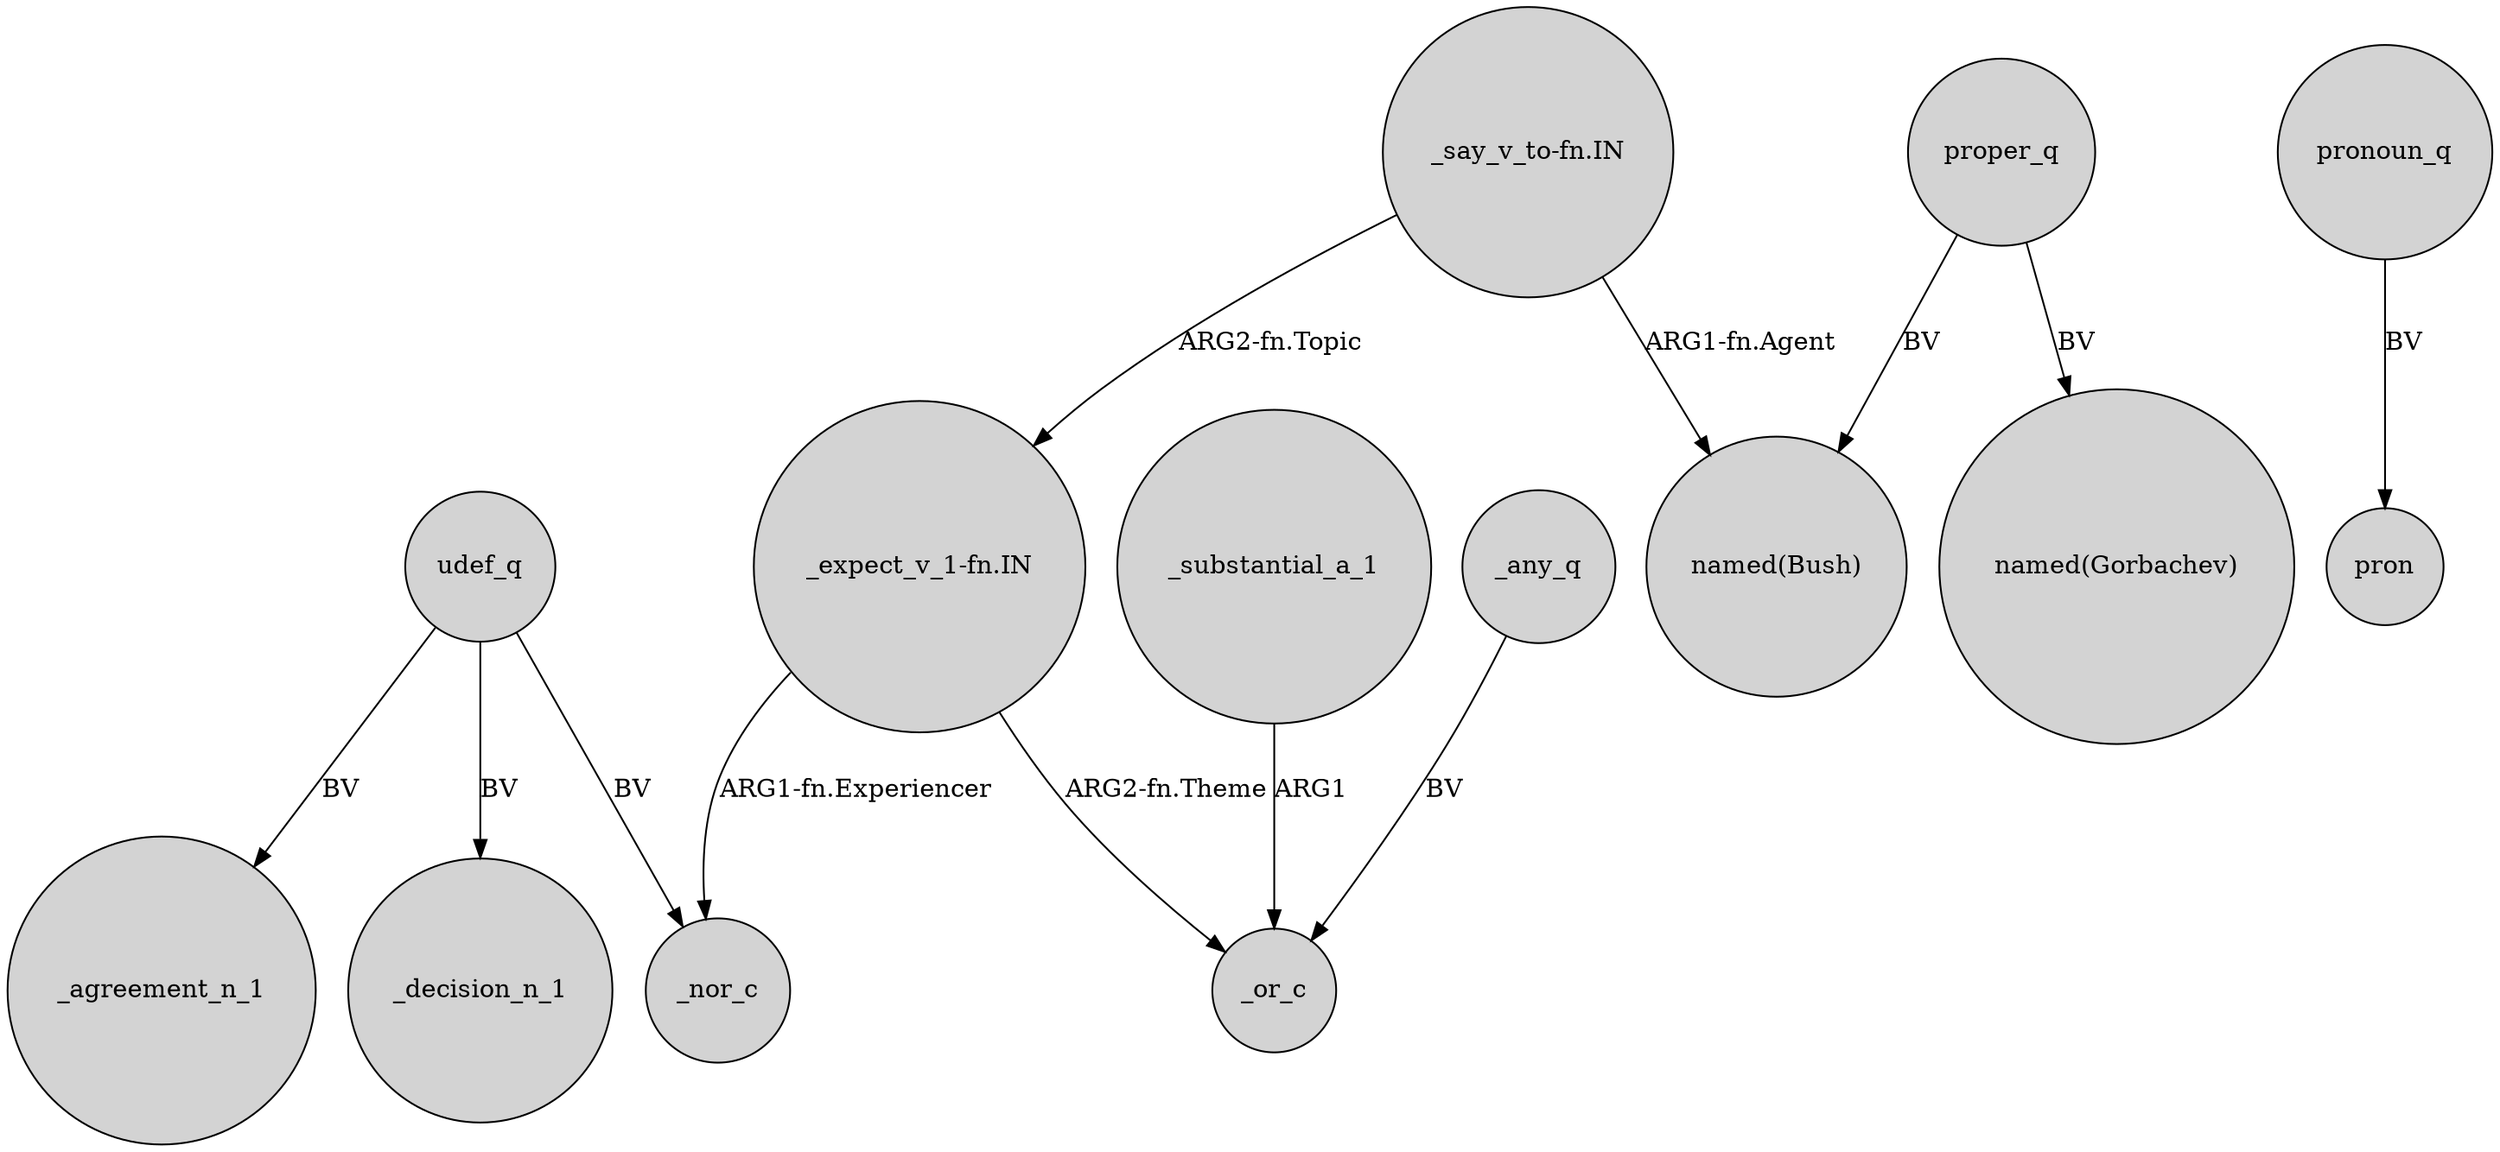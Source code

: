 digraph {
	node [shape=circle style=filled]
	udef_q -> _decision_n_1 [label=BV]
	_any_q -> _or_c [label=BV]
	"_say_v_to-fn.IN" -> "_expect_v_1-fn.IN" [label="ARG2-fn.Topic"]
	"_expect_v_1-fn.IN" -> _nor_c [label="ARG1-fn.Experiencer"]
	"_say_v_to-fn.IN" -> "named(Bush)" [label="ARG1-fn.Agent"]
	"_expect_v_1-fn.IN" -> _or_c [label="ARG2-fn.Theme"]
	_substantial_a_1 -> _or_c [label=ARG1]
	proper_q -> "named(Gorbachev)" [label=BV]
	udef_q -> _nor_c [label=BV]
	proper_q -> "named(Bush)" [label=BV]
	udef_q -> _agreement_n_1 [label=BV]
	pronoun_q -> pron [label=BV]
}
